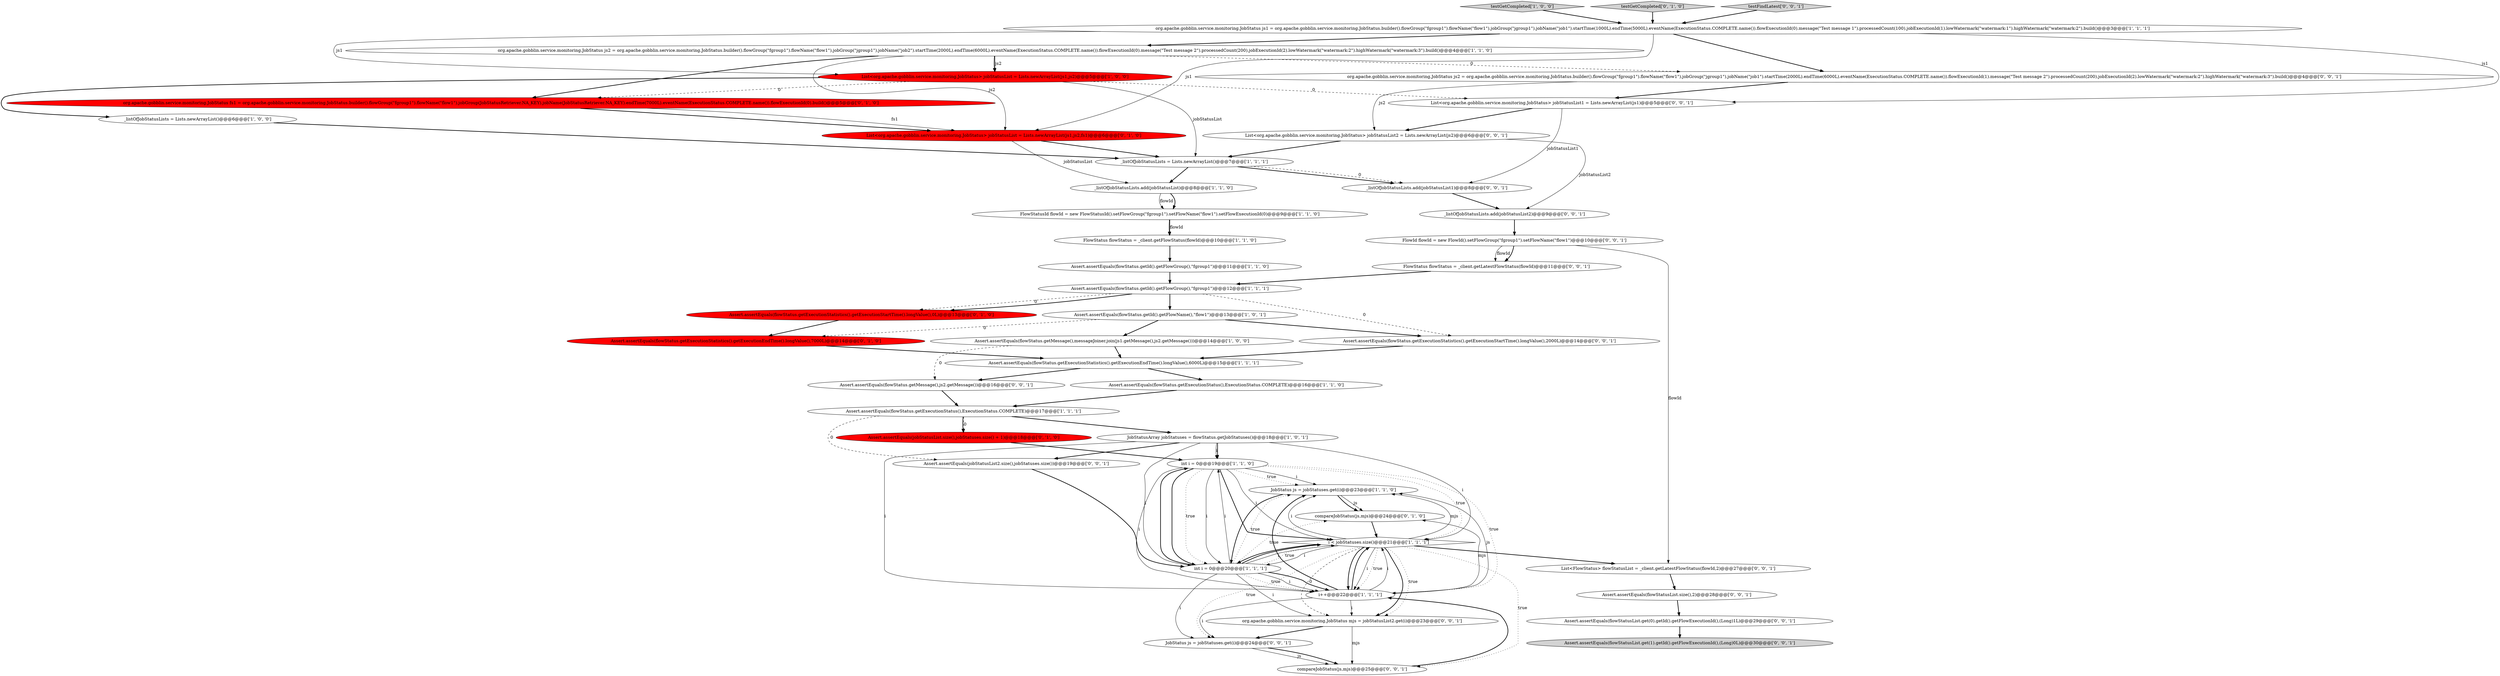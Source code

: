 digraph {
19 [style = filled, label = "FlowStatusId flowId = new FlowStatusId().setFlowGroup(\"fgroup1\").setFlowName(\"flow1\").setFlowExecutionId(0)@@@9@@@['1', '1', '0']", fillcolor = white, shape = ellipse image = "AAA0AAABBB1BBB"];
29 [style = filled, label = "FlowId flowId = new FlowId().setFlowGroup(\"fgroup1\").setFlowName(\"flow1\")@@@10@@@['0', '0', '1']", fillcolor = white, shape = ellipse image = "AAA0AAABBB3BBB"];
8 [style = filled, label = "org.apache.gobblin.service.monitoring.JobStatus js1 = org.apache.gobblin.service.monitoring.JobStatus.builder().flowGroup(\"fgroup1\").flowName(\"flow1\").jobGroup(\"jgroup1\").jobName(\"job1\").startTime(1000L).endTime(5000L).eventName(ExecutionStatus.COMPLETE.name()).flowExecutionId(0).message(\"Test message 1\").processedCount(100).jobExecutionId(1).lowWatermark(\"watermark:1\").highWatermark(\"watermark:2\").build()@@@3@@@['1', '1', '1']", fillcolor = white, shape = ellipse image = "AAA0AAABBB1BBB"];
17 [style = filled, label = "_listOfJobStatusLists = Lists.newArrayList()@@@7@@@['1', '1', '1']", fillcolor = white, shape = ellipse image = "AAA0AAABBB1BBB"];
18 [style = filled, label = "_listOfJobStatusLists.add(jobStatusList)@@@8@@@['1', '1', '0']", fillcolor = white, shape = ellipse image = "AAA0AAABBB1BBB"];
4 [style = filled, label = "_listOfJobStatusLists = Lists.newArrayList()@@@6@@@['1', '0', '0']", fillcolor = white, shape = ellipse image = "AAA0AAABBB1BBB"];
5 [style = filled, label = "List<org.apache.gobblin.service.monitoring.JobStatus> jobStatusList = Lists.newArrayList(js1,js2)@@@5@@@['1', '0', '0']", fillcolor = red, shape = ellipse image = "AAA1AAABBB1BBB"];
1 [style = filled, label = "int i = 0@@@19@@@['1', '1', '0']", fillcolor = white, shape = ellipse image = "AAA0AAABBB1BBB"];
27 [style = filled, label = "compareJobStatus(js,mjs)@@@24@@@['0', '1', '0']", fillcolor = white, shape = ellipse image = "AAA0AAABBB2BBB"];
40 [style = filled, label = "_listOfJobStatusLists.add(jobStatusList2)@@@9@@@['0', '0', '1']", fillcolor = white, shape = ellipse image = "AAA0AAABBB3BBB"];
20 [style = filled, label = "testGetCompleted['1', '0', '0']", fillcolor = lightgray, shape = diamond image = "AAA0AAABBB1BBB"];
11 [style = filled, label = "JobStatus js = jobStatuses.get(i)@@@23@@@['1', '1', '0']", fillcolor = white, shape = ellipse image = "AAA0AAABBB1BBB"];
14 [style = filled, label = "i < jobStatuses.size()@@@21@@@['1', '1', '1']", fillcolor = white, shape = diamond image = "AAA0AAABBB1BBB"];
42 [style = filled, label = "JobStatus js = jobStatuses.get(i)@@@24@@@['0', '0', '1']", fillcolor = white, shape = ellipse image = "AAA0AAABBB3BBB"];
16 [style = filled, label = "Assert.assertEquals(flowStatus.getMessage(),messageJoiner.join(js1.getMessage(),js2.getMessage()))@@@14@@@['1', '0', '0']", fillcolor = white, shape = ellipse image = "AAA0AAABBB1BBB"];
28 [style = filled, label = "org.apache.gobblin.service.monitoring.JobStatus fs1 = org.apache.gobblin.service.monitoring.JobStatus.builder().flowGroup(\"fgroup1\").flowName(\"flow1\").jobGroup(JobStatusRetriever.NA_KEY).jobName(JobStatusRetriever.NA_KEY).endTime(7000L).eventName(ExecutionStatus.COMPLETE.name()).flowExecutionId(0).build()@@@5@@@['0', '1', '0']", fillcolor = red, shape = ellipse image = "AAA1AAABBB2BBB"];
41 [style = filled, label = "Assert.assertEquals(flowStatusList.get(0).getId().getFlowExecutionId(),(Long)1L)@@@29@@@['0', '0', '1']", fillcolor = white, shape = ellipse image = "AAA0AAABBB3BBB"];
45 [style = filled, label = "List<FlowStatus> flowStatusList = _client.getLatestFlowStatus(flowId,2)@@@27@@@['0', '0', '1']", fillcolor = white, shape = ellipse image = "AAA0AAABBB3BBB"];
7 [style = filled, label = "int i = 0@@@20@@@['1', '1', '1']", fillcolor = white, shape = ellipse image = "AAA0AAABBB1BBB"];
32 [style = filled, label = "List<org.apache.gobblin.service.monitoring.JobStatus> jobStatusList1 = Lists.newArrayList(js1)@@@5@@@['0', '0', '1']", fillcolor = white, shape = ellipse image = "AAA0AAABBB3BBB"];
22 [style = filled, label = "testGetCompleted['0', '1', '0']", fillcolor = lightgray, shape = diamond image = "AAA0AAABBB2BBB"];
39 [style = filled, label = "Assert.assertEquals(flowStatus.getExecutionStatistics().getExecutionStartTime().longValue(),2000L)@@@14@@@['0', '0', '1']", fillcolor = white, shape = ellipse image = "AAA0AAABBB3BBB"];
43 [style = filled, label = "testFindLatest['0', '0', '1']", fillcolor = lightgray, shape = diamond image = "AAA0AAABBB3BBB"];
37 [style = filled, label = "Assert.assertEquals(flowStatusList.get(1).getId().getFlowExecutionId(),(Long)0L)@@@30@@@['0', '0', '1']", fillcolor = lightgray, shape = ellipse image = "AAA0AAABBB3BBB"];
15 [style = filled, label = "Assert.assertEquals(flowStatus.getId().getFlowName(),\"flow1\")@@@13@@@['1', '0', '1']", fillcolor = white, shape = ellipse image = "AAA0AAABBB1BBB"];
31 [style = filled, label = "compareJobStatus(js,mjs)@@@25@@@['0', '0', '1']", fillcolor = white, shape = ellipse image = "AAA0AAABBB3BBB"];
36 [style = filled, label = "Assert.assertEquals(flowStatusList.size(),2)@@@28@@@['0', '0', '1']", fillcolor = white, shape = ellipse image = "AAA0AAABBB3BBB"];
30 [style = filled, label = "org.apache.gobblin.service.monitoring.JobStatus mjs = jobStatusList2.get(i)@@@23@@@['0', '0', '1']", fillcolor = white, shape = ellipse image = "AAA0AAABBB3BBB"];
9 [style = filled, label = "FlowStatus flowStatus = _client.getFlowStatus(flowId)@@@10@@@['1', '1', '0']", fillcolor = white, shape = ellipse image = "AAA0AAABBB1BBB"];
24 [style = filled, label = "List<org.apache.gobblin.service.monitoring.JobStatus> jobStatusList = Lists.newArrayList(js1,js2,fs1)@@@6@@@['0', '1', '0']", fillcolor = red, shape = ellipse image = "AAA1AAABBB2BBB"];
3 [style = filled, label = "org.apache.gobblin.service.monitoring.JobStatus js2 = org.apache.gobblin.service.monitoring.JobStatus.builder().flowGroup(\"fgroup1\").flowName(\"flow1\").jobGroup(\"jgroup1\").jobName(\"job2\").startTime(2000L).endTime(6000L).eventName(ExecutionStatus.COMPLETE.name()).flowExecutionId(0).message(\"Test message 2\").processedCount(200).jobExecutionId(2).lowWatermark(\"watermark:2\").highWatermark(\"watermark:3\").build()@@@4@@@['1', '1', '0']", fillcolor = white, shape = ellipse image = "AAA0AAABBB1BBB"];
25 [style = filled, label = "Assert.assertEquals(flowStatus.getExecutionStatistics().getExecutionStartTime().longValue(),0L)@@@13@@@['0', '1', '0']", fillcolor = red, shape = ellipse image = "AAA1AAABBB2BBB"];
0 [style = filled, label = "JobStatusArray jobStatuses = flowStatus.getJobStatuses()@@@18@@@['1', '0', '1']", fillcolor = white, shape = ellipse image = "AAA0AAABBB1BBB"];
6 [style = filled, label = "Assert.assertEquals(flowStatus.getExecutionStatus(),ExecutionStatus.COMPLETE)@@@16@@@['1', '1', '0']", fillcolor = white, shape = ellipse image = "AAA0AAABBB1BBB"];
2 [style = filled, label = "Assert.assertEquals(flowStatus.getId().getFlowGroup(),\"fgroup1\")@@@11@@@['1', '1', '0']", fillcolor = white, shape = ellipse image = "AAA0AAABBB1BBB"];
35 [style = filled, label = "Assert.assertEquals(jobStatusList2.size(),jobStatuses.size())@@@19@@@['0', '0', '1']", fillcolor = white, shape = ellipse image = "AAA0AAABBB3BBB"];
26 [style = filled, label = "Assert.assertEquals(jobStatusList.size(),jobStatuses.size() + 1)@@@18@@@['0', '1', '0']", fillcolor = red, shape = ellipse image = "AAA1AAABBB2BBB"];
12 [style = filled, label = "Assert.assertEquals(flowStatus.getExecutionStatistics().getExecutionEndTime().longValue(),6000L)@@@15@@@['1', '1', '1']", fillcolor = white, shape = ellipse image = "AAA0AAABBB1BBB"];
46 [style = filled, label = "Assert.assertEquals(flowStatus.getMessage(),js2.getMessage())@@@16@@@['0', '0', '1']", fillcolor = white, shape = ellipse image = "AAA0AAABBB3BBB"];
10 [style = filled, label = "i++@@@22@@@['1', '1', '1']", fillcolor = white, shape = ellipse image = "AAA0AAABBB1BBB"];
21 [style = filled, label = "Assert.assertEquals(flowStatus.getId().getFlowGroup(),\"fgroup1\")@@@12@@@['1', '1', '1']", fillcolor = white, shape = ellipse image = "AAA0AAABBB1BBB"];
33 [style = filled, label = "org.apache.gobblin.service.monitoring.JobStatus js2 = org.apache.gobblin.service.monitoring.JobStatus.builder().flowGroup(\"fgroup1\").flowName(\"flow1\").jobGroup(\"jgroup1\").jobName(\"job1\").startTime(2000L).endTime(6000L).eventName(ExecutionStatus.COMPLETE.name()).flowExecutionId(1).message(\"Test message 2\").processedCount(200).jobExecutionId(2).lowWatermark(\"watermark:2\").highWatermark(\"watermark:3\").build()@@@4@@@['0', '0', '1']", fillcolor = white, shape = ellipse image = "AAA0AAABBB3BBB"];
38 [style = filled, label = "FlowStatus flowStatus = _client.getLatestFlowStatus(flowId)@@@11@@@['0', '0', '1']", fillcolor = white, shape = ellipse image = "AAA0AAABBB3BBB"];
23 [style = filled, label = "Assert.assertEquals(flowStatus.getExecutionStatistics().getExecutionEndTime().longValue(),7000L)@@@14@@@['0', '1', '0']", fillcolor = red, shape = ellipse image = "AAA1AAABBB2BBB"];
13 [style = filled, label = "Assert.assertEquals(flowStatus.getExecutionStatus(),ExecutionStatus.COMPLETE)@@@17@@@['1', '1', '1']", fillcolor = white, shape = ellipse image = "AAA0AAABBB1BBB"];
44 [style = filled, label = "List<org.apache.gobblin.service.monitoring.JobStatus> jobStatusList2 = Lists.newArrayList(js2)@@@6@@@['0', '0', '1']", fillcolor = white, shape = ellipse image = "AAA0AAABBB3BBB"];
34 [style = filled, label = "_listOfJobStatusLists.add(jobStatusList1)@@@8@@@['0', '0', '1']", fillcolor = white, shape = ellipse image = "AAA0AAABBB3BBB"];
14->42 [style = dotted, label="true"];
46->13 [style = bold, label=""];
14->7 [style = solid, label="i"];
21->15 [style = bold, label=""];
7->1 [style = solid, label="i"];
14->11 [style = solid, label="i"];
14->7 [style = bold, label=""];
3->24 [style = solid, label="js2"];
7->14 [style = bold, label=""];
22->8 [style = bold, label=""];
10->11 [style = solid, label="js"];
3->5 [style = bold, label=""];
5->28 [style = dashed, label="0"];
42->31 [style = solid, label="js"];
19->9 [style = bold, label=""];
43->8 [style = bold, label=""];
24->17 [style = bold, label=""];
7->27 [style = dotted, label="true"];
21->25 [style = dashed, label="0"];
23->12 [style = bold, label=""];
7->42 [style = solid, label="i"];
11->27 [style = solid, label="js"];
32->34 [style = solid, label="jobStatusList1"];
35->7 [style = bold, label=""];
29->38 [style = solid, label="flowId"];
10->11 [style = bold, label=""];
7->1 [style = bold, label=""];
7->10 [style = dotted, label="true"];
14->30 [style = bold, label=""];
36->41 [style = bold, label=""];
10->14 [style = bold, label=""];
9->2 [style = bold, label=""];
30->31 [style = solid, label="mjs"];
3->33 [style = dashed, label="0"];
26->1 [style = bold, label=""];
30->42 [style = bold, label=""];
41->37 [style = bold, label=""];
18->19 [style = bold, label=""];
1->14 [style = solid, label="i"];
14->10 [style = bold, label=""];
42->31 [style = bold, label=""];
21->25 [style = bold, label=""];
8->5 [style = solid, label="js1"];
44->17 [style = bold, label=""];
13->26 [style = dashed, label="0"];
5->32 [style = dashed, label="0"];
17->34 [style = bold, label=""];
20->8 [style = bold, label=""];
2->21 [style = bold, label=""];
10->30 [style = solid, label="i"];
14->11 [style = solid, label="mjs"];
1->10 [style = solid, label="i"];
39->12 [style = bold, label=""];
28->24 [style = bold, label=""];
5->17 [style = solid, label="jobStatusList"];
29->38 [style = bold, label=""];
10->14 [style = solid, label="i"];
40->29 [style = bold, label=""];
28->24 [style = solid, label="fs1"];
13->0 [style = bold, label=""];
8->33 [style = bold, label=""];
1->10 [style = dotted, label="true"];
4->17 [style = bold, label=""];
34->40 [style = bold, label=""];
27->14 [style = bold, label=""];
33->44 [style = solid, label="js2"];
13->35 [style = dashed, label="0"];
0->1 [style = solid, label="i"];
8->3 [style = bold, label=""];
45->36 [style = bold, label=""];
14->10 [style = solid, label="i"];
8->32 [style = solid, label="js1"];
24->18 [style = solid, label="jobStatusList"];
7->10 [style = solid, label="i"];
10->27 [style = solid, label="mjs"];
8->24 [style = solid, label="js1"];
1->7 [style = bold, label=""];
7->30 [style = solid, label="i"];
21->39 [style = dashed, label="0"];
0->10 [style = solid, label="i"];
14->30 [style = dotted, label="true"];
3->28 [style = bold, label=""];
12->46 [style = bold, label=""];
7->11 [style = dotted, label="true"];
44->40 [style = solid, label="jobStatusList2"];
13->26 [style = bold, label=""];
31->10 [style = bold, label=""];
0->1 [style = bold, label=""];
10->42 [style = solid, label="i"];
6->13 [style = bold, label=""];
5->4 [style = bold, label=""];
3->5 [style = solid, label="js2"];
32->44 [style = bold, label=""];
1->11 [style = solid, label="i"];
33->32 [style = bold, label=""];
7->14 [style = solid, label="i"];
15->23 [style = dashed, label="0"];
17->34 [style = dashed, label="0"];
7->10 [style = bold, label=""];
25->23 [style = bold, label=""];
1->11 [style = dotted, label="true"];
1->14 [style = dotted, label="true"];
14->45 [style = bold, label=""];
15->16 [style = bold, label=""];
12->6 [style = bold, label=""];
14->10 [style = dotted, label="true"];
16->46 [style = dashed, label="0"];
1->7 [style = dotted, label="true"];
0->14 [style = solid, label="i"];
19->9 [style = solid, label="flowId"];
29->45 [style = solid, label="flowId"];
15->39 [style = bold, label=""];
11->7 [style = bold, label=""];
14->30 [style = dashed, label="0"];
0->35 [style = bold, label=""];
38->21 [style = bold, label=""];
14->31 [style = dotted, label="true"];
1->14 [style = bold, label=""];
18->19 [style = solid, label="flowId"];
16->12 [style = bold, label=""];
17->18 [style = bold, label=""];
1->7 [style = solid, label="i"];
0->7 [style = solid, label="i"];
11->27 [style = bold, label=""];
7->14 [style = dotted, label="true"];
}
